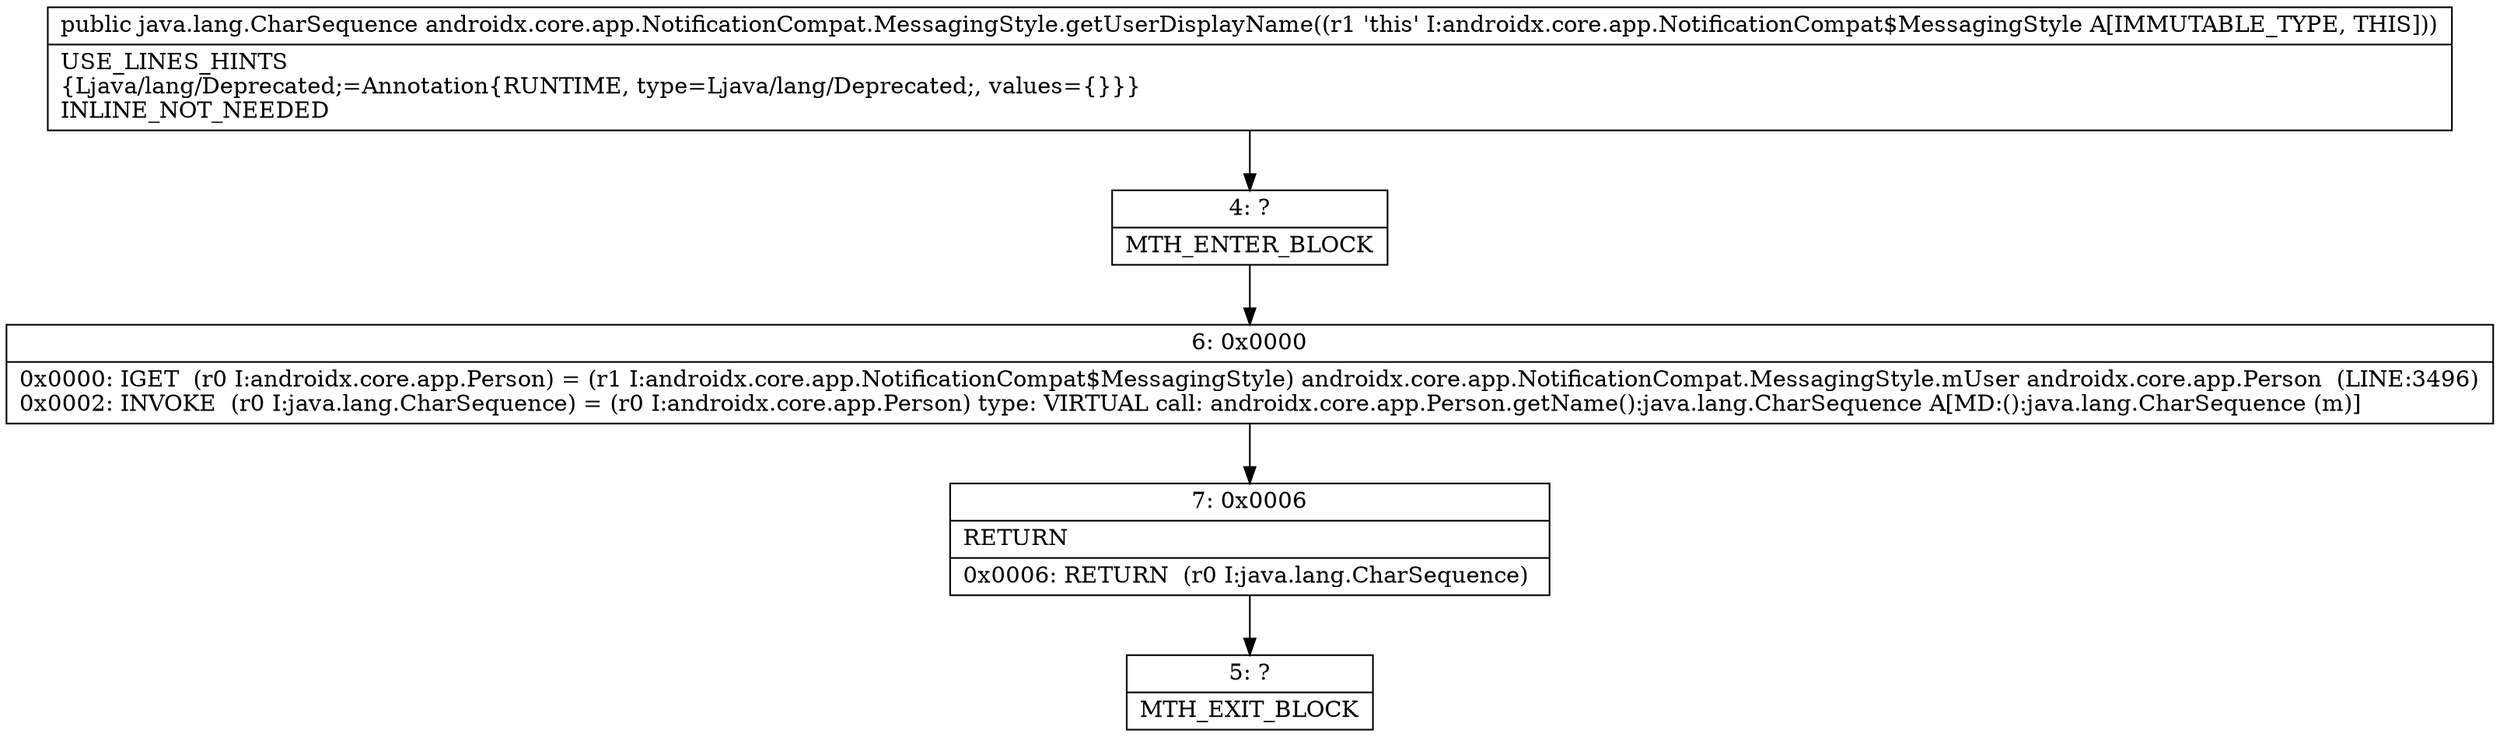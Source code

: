 digraph "CFG forandroidx.core.app.NotificationCompat.MessagingStyle.getUserDisplayName()Ljava\/lang\/CharSequence;" {
Node_4 [shape=record,label="{4\:\ ?|MTH_ENTER_BLOCK\l}"];
Node_6 [shape=record,label="{6\:\ 0x0000|0x0000: IGET  (r0 I:androidx.core.app.Person) = (r1 I:androidx.core.app.NotificationCompat$MessagingStyle) androidx.core.app.NotificationCompat.MessagingStyle.mUser androidx.core.app.Person  (LINE:3496)\l0x0002: INVOKE  (r0 I:java.lang.CharSequence) = (r0 I:androidx.core.app.Person) type: VIRTUAL call: androidx.core.app.Person.getName():java.lang.CharSequence A[MD:():java.lang.CharSequence (m)]\l}"];
Node_7 [shape=record,label="{7\:\ 0x0006|RETURN\l|0x0006: RETURN  (r0 I:java.lang.CharSequence) \l}"];
Node_5 [shape=record,label="{5\:\ ?|MTH_EXIT_BLOCK\l}"];
MethodNode[shape=record,label="{public java.lang.CharSequence androidx.core.app.NotificationCompat.MessagingStyle.getUserDisplayName((r1 'this' I:androidx.core.app.NotificationCompat$MessagingStyle A[IMMUTABLE_TYPE, THIS]))  | USE_LINES_HINTS\l\{Ljava\/lang\/Deprecated;=Annotation\{RUNTIME, type=Ljava\/lang\/Deprecated;, values=\{\}\}\}\lINLINE_NOT_NEEDED\l}"];
MethodNode -> Node_4;Node_4 -> Node_6;
Node_6 -> Node_7;
Node_7 -> Node_5;
}

